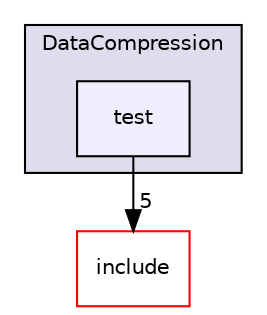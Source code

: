 digraph "/home/travis/build/AliceO2Group/AliceO2/Utilities/DataCompression/test" {
  bgcolor=transparent;
  compound=true
  node [ fontsize="10", fontname="Helvetica"];
  edge [ labelfontsize="10", labelfontname="Helvetica"];
  subgraph clusterdir_e739392ef12c0b48c71c218f1fc8a69d {
    graph [ bgcolor="#ddddee", pencolor="black", label="DataCompression" fontname="Helvetica", fontsize="10", URL="dir_e739392ef12c0b48c71c218f1fc8a69d.html"]
  dir_7048f730ff7148d0bc9b4ba4c4e1741e [shape=box, label="test", style="filled", fillcolor="#eeeeff", pencolor="black", URL="dir_7048f730ff7148d0bc9b4ba4c4e1741e.html"];
  }
  dir_18f7c1ee6da6600fad774a08fdb3e7ce [shape=box label="include" color="red" URL="dir_18f7c1ee6da6600fad774a08fdb3e7ce.html"];
  dir_7048f730ff7148d0bc9b4ba4c4e1741e->dir_18f7c1ee6da6600fad774a08fdb3e7ce [headlabel="5", labeldistance=1.5 headhref="dir_000359_000357.html"];
}
